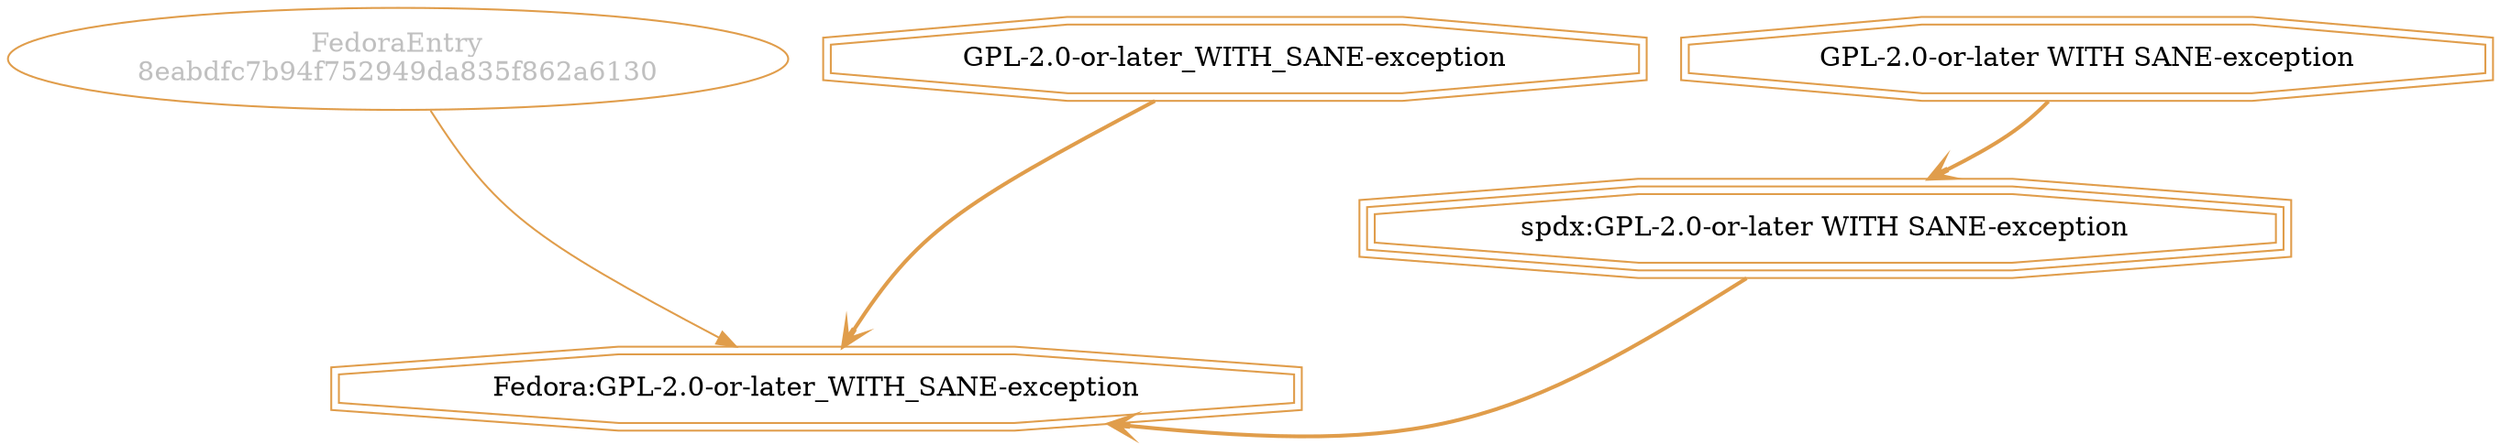 strict digraph {
    node [shape=box];
    graph [splines=curved];
    6589 [label="FedoraEntry\n8eabdfc7b94f752949da835f862a6130"
         ,fontcolor=gray
         ,color="#e09d4b"
         ,fillcolor="beige;1"
         ,shape=ellipse];
    6590 [label="Fedora:GPL-2.0-or-later_WITH_SANE-exception"
         ,color="#e09d4b"
         ,shape=doubleoctagon];
    6591 [label="GPL-2.0-or-later_WITH_SANE-exception"
         ,color="#e09d4b"
         ,shape=doubleoctagon];
    6592 [label="spdx:GPL-2.0-or-later WITH SANE-exception"
         ,color="#e09d4b"
         ,shape=tripleoctagon];
    6593 [label="GPL-2.0-or-later WITH SANE-exception"
         ,color="#e09d4b"
         ,shape=doubleoctagon];
    6589 -> 6590 [weight=0.5
                 ,color="#e09d4b"];
    6591 -> 6590 [style=bold
                 ,arrowhead=vee
                 ,weight=0.7
                 ,color="#e09d4b"];
    6592 -> 6590 [style=bold
                 ,arrowhead=vee
                 ,weight=0.7
                 ,color="#e09d4b"];
    6593 -> 6592 [style=bold
                 ,arrowhead=vee
                 ,weight=0.7
                 ,color="#e09d4b"];
}
